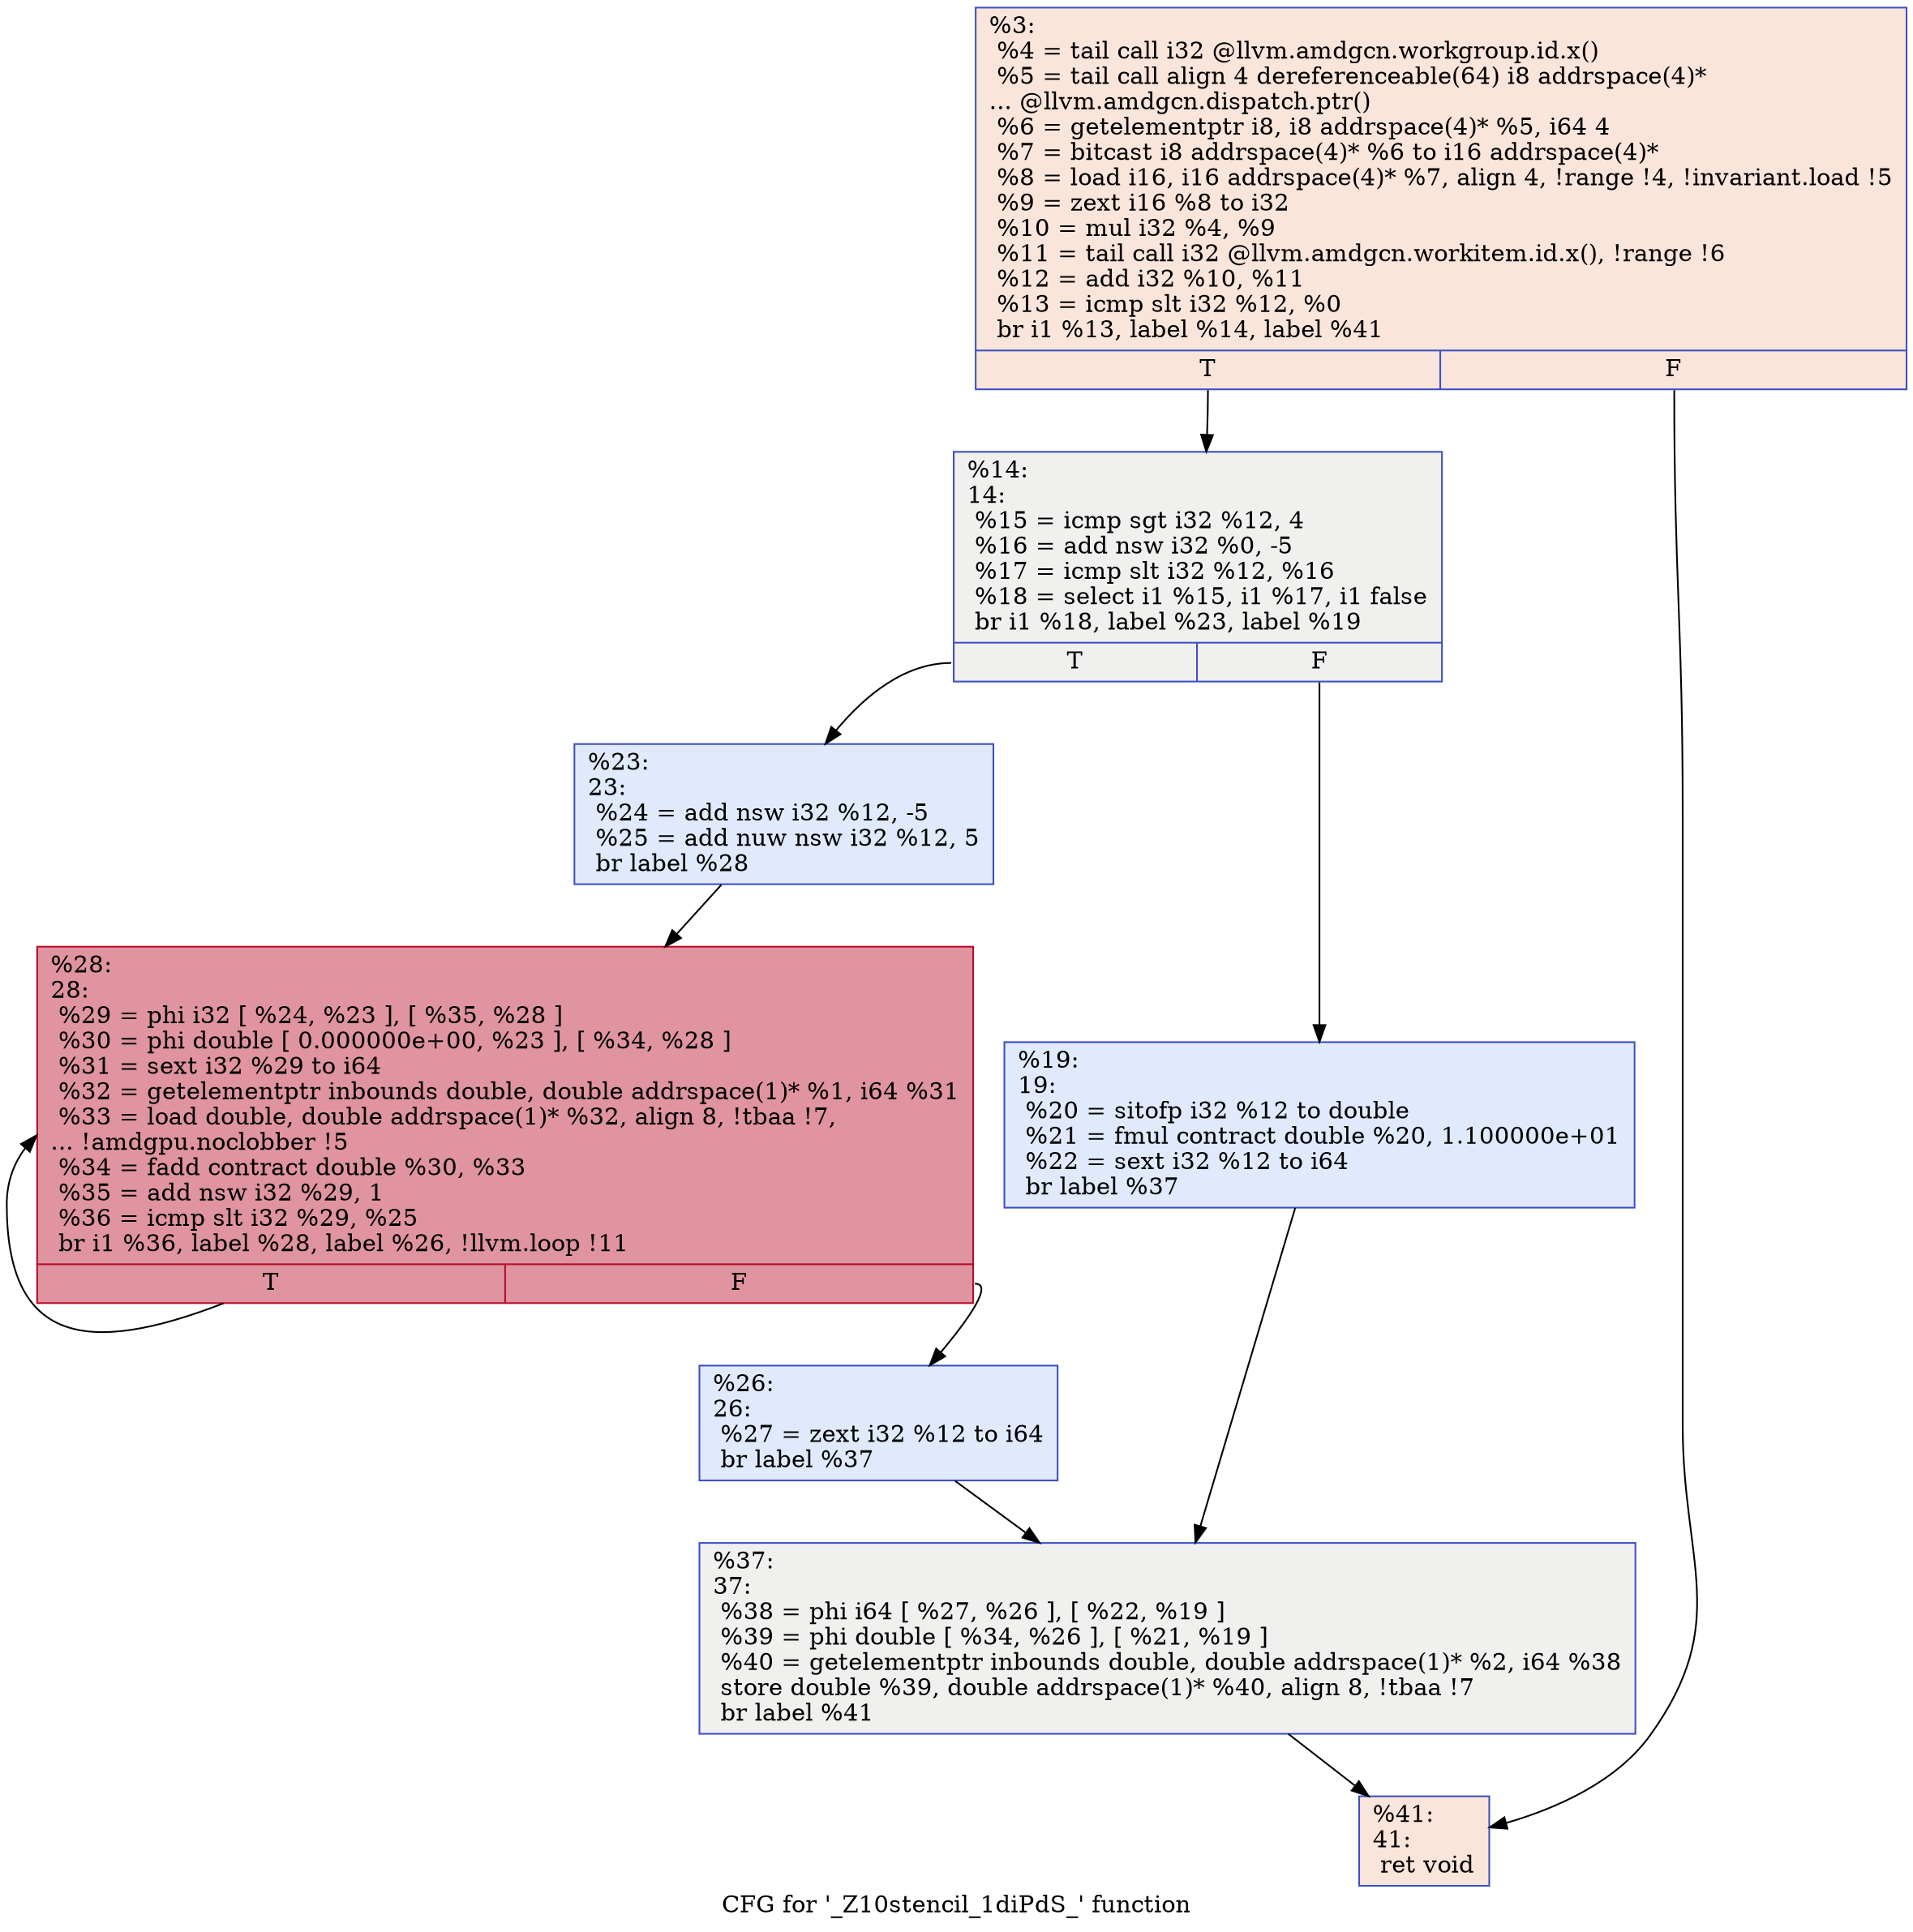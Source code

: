 digraph "CFG for '_Z10stencil_1diPdS_' function" {
	label="CFG for '_Z10stencil_1diPdS_' function";

	Node0x622c450 [shape=record,color="#3d50c3ff", style=filled, fillcolor="#f4c5ad70",label="{%3:\l  %4 = tail call i32 @llvm.amdgcn.workgroup.id.x()\l  %5 = tail call align 4 dereferenceable(64) i8 addrspace(4)*\l... @llvm.amdgcn.dispatch.ptr()\l  %6 = getelementptr i8, i8 addrspace(4)* %5, i64 4\l  %7 = bitcast i8 addrspace(4)* %6 to i16 addrspace(4)*\l  %8 = load i16, i16 addrspace(4)* %7, align 4, !range !4, !invariant.load !5\l  %9 = zext i16 %8 to i32\l  %10 = mul i32 %4, %9\l  %11 = tail call i32 @llvm.amdgcn.workitem.id.x(), !range !6\l  %12 = add i32 %10, %11\l  %13 = icmp slt i32 %12, %0\l  br i1 %13, label %14, label %41\l|{<s0>T|<s1>F}}"];
	Node0x622c450:s0 -> Node0x622e350;
	Node0x622c450:s1 -> Node0x622e3e0;
	Node0x622e350 [shape=record,color="#3d50c3ff", style=filled, fillcolor="#dedcdb70",label="{%14:\l14:                                               \l  %15 = icmp sgt i32 %12, 4\l  %16 = add nsw i32 %0, -5\l  %17 = icmp slt i32 %12, %16\l  %18 = select i1 %15, i1 %17, i1 false\l  br i1 %18, label %23, label %19\l|{<s0>T|<s1>F}}"];
	Node0x622e350:s0 -> Node0x622e860;
	Node0x622e350:s1 -> Node0x622e8b0;
	Node0x622e8b0 [shape=record,color="#3d50c3ff", style=filled, fillcolor="#b9d0f970",label="{%19:\l19:                                               \l  %20 = sitofp i32 %12 to double\l  %21 = fmul contract double %20, 1.100000e+01\l  %22 = sext i32 %12 to i64\l  br label %37\l}"];
	Node0x622e8b0 -> Node0x622f570;
	Node0x622e860 [shape=record,color="#3d50c3ff", style=filled, fillcolor="#b9d0f970",label="{%23:\l23:                                               \l  %24 = add nsw i32 %12, -5\l  %25 = add nuw nsw i32 %12, 5\l  br label %28\l}"];
	Node0x622e860 -> Node0x622f7c0;
	Node0x622f880 [shape=record,color="#3d50c3ff", style=filled, fillcolor="#b9d0f970",label="{%26:\l26:                                               \l  %27 = zext i32 %12 to i64\l  br label %37\l}"];
	Node0x622f880 -> Node0x622f570;
	Node0x622f7c0 [shape=record,color="#b70d28ff", style=filled, fillcolor="#b70d2870",label="{%28:\l28:                                               \l  %29 = phi i32 [ %24, %23 ], [ %35, %28 ]\l  %30 = phi double [ 0.000000e+00, %23 ], [ %34, %28 ]\l  %31 = sext i32 %29 to i64\l  %32 = getelementptr inbounds double, double addrspace(1)* %1, i64 %31\l  %33 = load double, double addrspace(1)* %32, align 8, !tbaa !7,\l... !amdgpu.noclobber !5\l  %34 = fadd contract double %30, %33\l  %35 = add nsw i32 %29, 1\l  %36 = icmp slt i32 %29, %25\l  br i1 %36, label %28, label %26, !llvm.loop !11\l|{<s0>T|<s1>F}}"];
	Node0x622f7c0:s0 -> Node0x622f7c0;
	Node0x622f7c0:s1 -> Node0x622f880;
	Node0x622f570 [shape=record,color="#3d50c3ff", style=filled, fillcolor="#dedcdb70",label="{%37:\l37:                                               \l  %38 = phi i64 [ %27, %26 ], [ %22, %19 ]\l  %39 = phi double [ %34, %26 ], [ %21, %19 ]\l  %40 = getelementptr inbounds double, double addrspace(1)* %2, i64 %38\l  store double %39, double addrspace(1)* %40, align 8, !tbaa !7\l  br label %41\l}"];
	Node0x622f570 -> Node0x622e3e0;
	Node0x622e3e0 [shape=record,color="#3d50c3ff", style=filled, fillcolor="#f4c5ad70",label="{%41:\l41:                                               \l  ret void\l}"];
}

